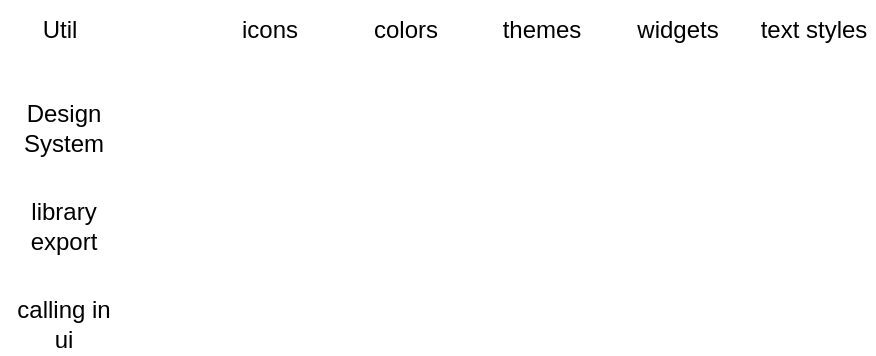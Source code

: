 <mxfile>
    <diagram id="JSw5zDWlwoklnqaze3Ik" name="Page-1">
        <mxGraphModel dx="455" dy="324" grid="0" gridSize="10" guides="1" tooltips="1" connect="1" arrows="1" fold="1" page="0" pageScale="1" pageWidth="850" pageHeight="1100" math="0" shadow="0">
            <root>
                <mxCell id="0"/>
                <mxCell id="1" parent="0"/>
                <mxCell id="3" value="Util" style="text;html=1;strokeColor=none;fillColor=none;align=center;verticalAlign=middle;whiteSpace=wrap;rounded=0;" vertex="1" parent="1">
                    <mxGeometry x="281" y="191" width="60" height="30" as="geometry"/>
                </mxCell>
                <mxCell id="4" value="Design System" style="text;html=1;strokeColor=none;fillColor=none;align=center;verticalAlign=middle;whiteSpace=wrap;rounded=0;" vertex="1" parent="1">
                    <mxGeometry x="283" y="240" width="60" height="30" as="geometry"/>
                </mxCell>
                <mxCell id="5" value="library export" style="text;html=1;strokeColor=none;fillColor=none;align=center;verticalAlign=middle;whiteSpace=wrap;rounded=0;" vertex="1" parent="1">
                    <mxGeometry x="283" y="289" width="60" height="30" as="geometry"/>
                </mxCell>
                <mxCell id="6" value="calling in ui" style="text;html=1;strokeColor=none;fillColor=none;align=center;verticalAlign=middle;whiteSpace=wrap;rounded=0;" vertex="1" parent="1">
                    <mxGeometry x="283" y="338" width="60" height="30" as="geometry"/>
                </mxCell>
                <mxCell id="7" value="icons" style="text;html=1;strokeColor=none;fillColor=none;align=center;verticalAlign=middle;whiteSpace=wrap;rounded=0;" vertex="1" parent="1">
                    <mxGeometry x="386" y="191" width="60" height="30" as="geometry"/>
                </mxCell>
                <mxCell id="8" value="colors" style="text;html=1;strokeColor=none;fillColor=none;align=center;verticalAlign=middle;whiteSpace=wrap;rounded=0;" vertex="1" parent="1">
                    <mxGeometry x="454" y="191" width="60" height="30" as="geometry"/>
                </mxCell>
                <mxCell id="9" value="themes" style="text;html=1;strokeColor=none;fillColor=none;align=center;verticalAlign=middle;whiteSpace=wrap;rounded=0;" vertex="1" parent="1">
                    <mxGeometry x="522" y="191" width="60" height="30" as="geometry"/>
                </mxCell>
                <mxCell id="10" value="widgets" style="text;html=1;strokeColor=none;fillColor=none;align=center;verticalAlign=middle;whiteSpace=wrap;rounded=0;" vertex="1" parent="1">
                    <mxGeometry x="590" y="191" width="60" height="30" as="geometry"/>
                </mxCell>
                <mxCell id="11" value="text styles" style="text;html=1;strokeColor=none;fillColor=none;align=center;verticalAlign=middle;whiteSpace=wrap;rounded=0;" vertex="1" parent="1">
                    <mxGeometry x="658" y="191" width="60" height="30" as="geometry"/>
                </mxCell>
            </root>
        </mxGraphModel>
    </diagram>
</mxfile>